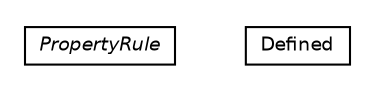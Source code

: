 #!/usr/local/bin/dot
#
# Class diagram 
# Generated by UMLGraph version 5.2 (http://www.umlgraph.org/)
#

digraph G {
	edge [fontname="Helvetica",fontsize=10,labelfontname="Helvetica",labelfontsize=10];
	node [fontname="Helvetica",fontsize=10,shape=plaintext];
	nodesep=0.25;
	ranksep=0.5;
	// chameleon.core.property.PropertyRule
	c2428 [label=<<table title="chameleon.core.property.PropertyRule" border="0" cellborder="1" cellspacing="0" cellpadding="2" port="p" href="./PropertyRule.html">
		<tr><td><table border="0" cellspacing="0" cellpadding="1">
<tr><td align="center" balign="center"><font face="Helvetica-Oblique"> PropertyRule </font></td></tr>
		</table></td></tr>
		</table>>, fontname="Helvetica", fontcolor="black", fontsize=9.0];
	// chameleon.core.property.Defined
	c2429 [label=<<table title="chameleon.core.property.Defined" border="0" cellborder="1" cellspacing="0" cellpadding="2" port="p" href="./Defined.html">
		<tr><td><table border="0" cellspacing="0" cellpadding="1">
<tr><td align="center" balign="center"> Defined </td></tr>
		</table></td></tr>
		</table>>, fontname="Helvetica", fontcolor="black", fontsize=9.0];
}

